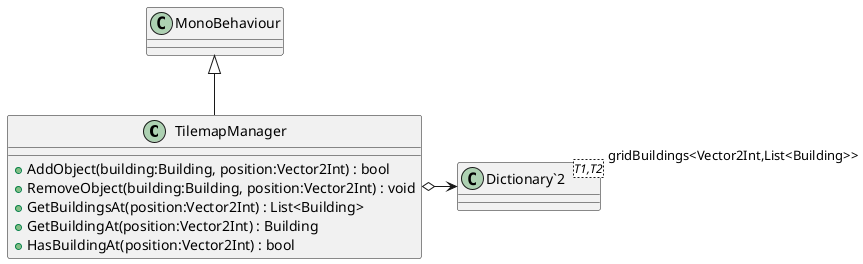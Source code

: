 @startuml
class TilemapManager {
    + AddObject(building:Building, position:Vector2Int) : bool
    + RemoveObject(building:Building, position:Vector2Int) : void
    + GetBuildingsAt(position:Vector2Int) : List<Building>
    + GetBuildingAt(position:Vector2Int) : Building
    + HasBuildingAt(position:Vector2Int) : bool
}
class "Dictionary`2"<T1,T2> {
}
MonoBehaviour <|-- TilemapManager
TilemapManager o-> "gridBuildings<Vector2Int,List<Building>>" "Dictionary`2"
@enduml
